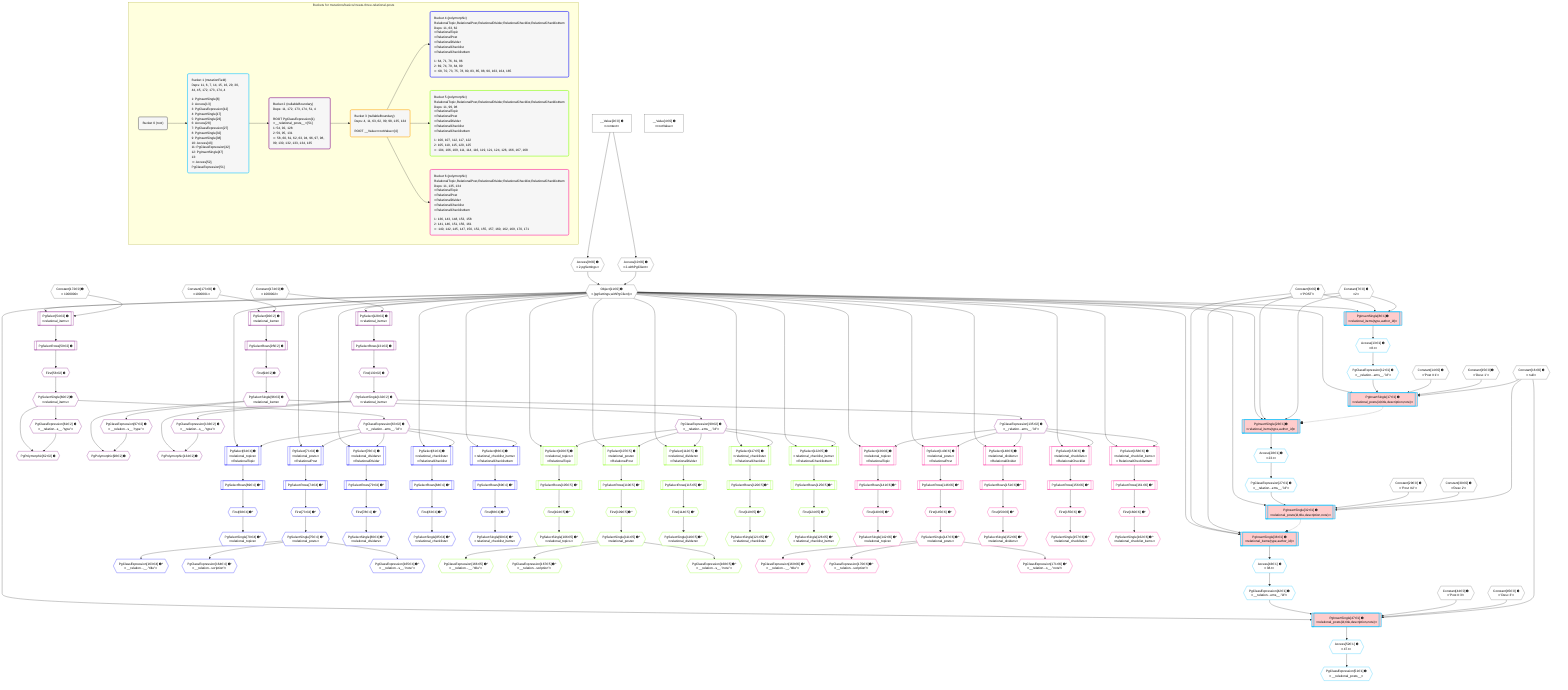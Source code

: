 %%{init: {'themeVariables': { 'fontSize': '12px'}}}%%
graph TD
    classDef path fill:#eee,stroke:#000,color:#000
    classDef plan fill:#fff,stroke-width:1px,color:#000
    classDef itemplan fill:#fff,stroke-width:2px,color:#000
    classDef unbatchedplan fill:#dff,stroke-width:1px,color:#000
    classDef sideeffectplan fill:#fcc,stroke-width:2px,color:#000
    classDef bucket fill:#f6f6f6,color:#000,stroke-width:2px,text-align:left


    %% plan dependencies
    Object11{{"Object[11∈0] ➊<br />ᐸ{pgSettings,withPgClient}ᐳ"}}:::plan
    Access9{{"Access[9∈0] ➊<br />ᐸ2.pgSettingsᐳ"}}:::plan
    Access10{{"Access[10∈0] ➊<br />ᐸ2.withPgClientᐳ"}}:::plan
    Access9 & Access10 --> Object11
    __Value2["__Value[2∈0] ➊<br />ᐸcontextᐳ"]:::plan
    __Value2 --> Access9
    __Value2 --> Access10
    __Value4["__Value[4∈0] ➊<br />ᐸrootValueᐳ"]:::plan
    Constant6{{"Constant[6∈0] ➊<br />ᐸ'POST'ᐳ"}}:::plan
    Constant7{{"Constant[7∈0] ➊<br />ᐸ2ᐳ"}}:::plan
    Constant14{{"Constant[14∈0] ➊<br />ᐸ'Post ꖛ1'ᐳ"}}:::plan
    Constant15{{"Constant[15∈0] ➊<br />ᐸ'Desc 1'ᐳ"}}:::plan
    Constant16{{"Constant[16∈0] ➊<br />ᐸnullᐳ"}}:::plan
    Constant29{{"Constant[29∈0] ➊<br />ᐸ'Post ꖛ2'ᐳ"}}:::plan
    Constant30{{"Constant[30∈0] ➊<br />ᐸ'Desc 2'ᐳ"}}:::plan
    Constant44{{"Constant[44∈0] ➊<br />ᐸ'Post ꖛ3'ᐳ"}}:::plan
    Constant45{{"Constant[45∈0] ➊<br />ᐸ'Desc 3'ᐳ"}}:::plan
    Constant172{{"Constant[172∈0] ➊<br />ᐸ1000000ᐳ"}}:::plan
    Constant173{{"Constant[173∈0] ➊<br />ᐸ1000001ᐳ"}}:::plan
    Constant174{{"Constant[174∈0] ➊<br />ᐸ1000002ᐳ"}}:::plan
    PgInsertSingle17[["PgInsertSingle[17∈1] ➊<br />ᐸrelational_posts(id,title,description,note)ᐳ"]]:::sideeffectplan
    PgClassExpression12{{"PgClassExpression[12∈1] ➊<br />ᐸ__relation...ems__.”id”ᐳ"}}:::plan
    Object11 & PgClassExpression12 & Constant14 & Constant15 & Constant16 --> PgInsertSingle17
    PgInsertSingle32[["PgInsertSingle[32∈1] ➊<br />ᐸrelational_posts(id,title,description,note)ᐳ"]]:::sideeffectplan
    PgClassExpression27{{"PgClassExpression[27∈1] ➊<br />ᐸ__relation...ems__.”id”ᐳ"}}:::plan
    Object11 & PgClassExpression27 & Constant29 & Constant30 & Constant16 --> PgInsertSingle32
    PgInsertSingle47[["PgInsertSingle[47∈1] ➊<br />ᐸrelational_posts(id,title,description,note)ᐳ"]]:::sideeffectplan
    PgClassExpression42{{"PgClassExpression[42∈1] ➊<br />ᐸ__relation...ems__.”id”ᐳ"}}:::plan
    Object11 & PgClassExpression42 & Constant44 & Constant45 & Constant16 --> PgInsertSingle47
    PgInsertSingle8[["PgInsertSingle[8∈1] ➊<br />ᐸrelational_items(type,author_id)ᐳ"]]:::sideeffectplan
    Object11 & Constant6 & Constant7 --> PgInsertSingle8
    PgInsertSingle23[["PgInsertSingle[23∈1] ➊<br />ᐸrelational_items(type,author_id)ᐳ"]]:::sideeffectplan
    Object11 & Constant6 & Constant7 --> PgInsertSingle23
    PgInsertSingle38[["PgInsertSingle[38∈1] ➊<br />ᐸrelational_items(type,author_id)ᐳ"]]:::sideeffectplan
    Object11 & Constant6 & Constant7 --> PgInsertSingle38
    Access13{{"Access[13∈1] ➊<br />ᐸ8.tᐳ"}}:::plan
    Access13 --> PgClassExpression12
    PgInsertSingle8 --> Access13
    Access28{{"Access[28∈1] ➊<br />ᐸ23.tᐳ"}}:::plan
    Access28 --> PgClassExpression27
    PgInsertSingle23 --> Access28
    Access43{{"Access[43∈1] ➊<br />ᐸ38.tᐳ"}}:::plan
    Access43 --> PgClassExpression42
    PgInsertSingle38 --> Access43
    PgClassExpression51{{"PgClassExpression[51∈1] ➊<br />ᐸ__relational_posts__ᐳ"}}:::plan
    Access52{{"Access[52∈1] ➊<br />ᐸ47.tᐳ"}}:::plan
    Access52 --> PgClassExpression51
    PgInsertSingle47 --> Access52
    PgSelect54[["PgSelect[54∈2] ➊<br />ᐸrelational_itemsᐳ"]]:::plan
    Object11 & Constant172 --> PgSelect54
    PgPolymorphic62{{"PgPolymorphic[62∈2] ➊"}}:::plan
    PgSelectSingle60{{"PgSelectSingle[60∈2] ➊<br />ᐸrelational_itemsᐳ"}}:::plan
    PgClassExpression61{{"PgClassExpression[61∈2] ➊<br />ᐸ__relation...s__.”type”ᐳ"}}:::plan
    PgSelectSingle60 & PgClassExpression61 --> PgPolymorphic62
    PgSelect92[["PgSelect[92∈2] ➊<br />ᐸrelational_itemsᐳ"]]:::plan
    Object11 & Constant173 --> PgSelect92
    PgPolymorphic98{{"PgPolymorphic[98∈2] ➊"}}:::plan
    PgSelectSingle96{{"PgSelectSingle[96∈2] ➊<br />ᐸrelational_itemsᐳ"}}:::plan
    PgClassExpression97{{"PgClassExpression[97∈2] ➊<br />ᐸ__relation...s__.”type”ᐳ"}}:::plan
    PgSelectSingle96 & PgClassExpression97 --> PgPolymorphic98
    PgSelect128[["PgSelect[128∈2] ➊<br />ᐸrelational_itemsᐳ"]]:::plan
    Object11 & Constant174 --> PgSelect128
    PgPolymorphic134{{"PgPolymorphic[134∈2] ➊"}}:::plan
    PgSelectSingle132{{"PgSelectSingle[132∈2] ➊<br />ᐸrelational_itemsᐳ"}}:::plan
    PgClassExpression133{{"PgClassExpression[133∈2] ➊<br />ᐸ__relation...s__.”type”ᐳ"}}:::plan
    PgSelectSingle132 & PgClassExpression133 --> PgPolymorphic134
    First58{{"First[58∈2] ➊"}}:::plan
    PgSelectRows59[["PgSelectRows[59∈2] ➊"]]:::plan
    PgSelectRows59 --> First58
    PgSelect54 --> PgSelectRows59
    First58 --> PgSelectSingle60
    PgSelectSingle60 --> PgClassExpression61
    PgClassExpression63{{"PgClassExpression[63∈2] ➊<br />ᐸ__relation...ems__.”id”ᐳ"}}:::plan
    PgSelectSingle60 --> PgClassExpression63
    First94{{"First[94∈2] ➊"}}:::plan
    PgSelectRows95[["PgSelectRows[95∈2] ➊"]]:::plan
    PgSelectRows95 --> First94
    PgSelect92 --> PgSelectRows95
    First94 --> PgSelectSingle96
    PgSelectSingle96 --> PgClassExpression97
    PgClassExpression99{{"PgClassExpression[99∈2] ➊<br />ᐸ__relation...ems__.”id”ᐳ"}}:::plan
    PgSelectSingle96 --> PgClassExpression99
    First130{{"First[130∈2] ➊"}}:::plan
    PgSelectRows131[["PgSelectRows[131∈2] ➊"]]:::plan
    PgSelectRows131 --> First130
    PgSelect128 --> PgSelectRows131
    First130 --> PgSelectSingle132
    PgSelectSingle132 --> PgClassExpression133
    PgClassExpression135{{"PgClassExpression[135∈2] ➊<br />ᐸ__relation...ems__.”id”ᐳ"}}:::plan
    PgSelectSingle132 --> PgClassExpression135
    PgSelect64[["PgSelect[64∈4] ➊<br />ᐸrelational_topicsᐳ<br />ᐳRelationalTopic"]]:::plan
    Object11 & PgClassExpression63 --> PgSelect64
    PgSelect71[["PgSelect[71∈4] ➊<br />ᐸrelational_postsᐳ<br />ᐳRelationalPost"]]:::plan
    Object11 & PgClassExpression63 --> PgSelect71
    PgSelect76[["PgSelect[76∈4] ➊<br />ᐸrelational_dividersᐳ<br />ᐳRelationalDivider"]]:::plan
    Object11 & PgClassExpression63 --> PgSelect76
    PgSelect81[["PgSelect[81∈4] ➊<br />ᐸrelational_checklistsᐳ<br />ᐳRelationalChecklist"]]:::plan
    Object11 & PgClassExpression63 --> PgSelect81
    PgSelect86[["PgSelect[86∈4] ➊<br />ᐸrelational_checklist_itemsᐳ<br />ᐳRelationalChecklistItem"]]:::plan
    Object11 & PgClassExpression63 --> PgSelect86
    First68{{"First[68∈4] ➊^"}}:::plan
    PgSelectRows69[["PgSelectRows[69∈4] ➊^"]]:::plan
    PgSelectRows69 --> First68
    PgSelect64 --> PgSelectRows69
    PgSelectSingle70{{"PgSelectSingle[70∈4] ➊^<br />ᐸrelational_topicsᐳ"}}:::plan
    First68 --> PgSelectSingle70
    First73{{"First[73∈4] ➊^"}}:::plan
    PgSelectRows74[["PgSelectRows[74∈4] ➊^"]]:::plan
    PgSelectRows74 --> First73
    PgSelect71 --> PgSelectRows74
    PgSelectSingle75{{"PgSelectSingle[75∈4] ➊^<br />ᐸrelational_postsᐳ"}}:::plan
    First73 --> PgSelectSingle75
    First78{{"First[78∈4] ➊^"}}:::plan
    PgSelectRows79[["PgSelectRows[79∈4] ➊^"]]:::plan
    PgSelectRows79 --> First78
    PgSelect76 --> PgSelectRows79
    PgSelectSingle80{{"PgSelectSingle[80∈4] ➊^<br />ᐸrelational_dividersᐳ"}}:::plan
    First78 --> PgSelectSingle80
    First83{{"First[83∈4] ➊^"}}:::plan
    PgSelectRows84[["PgSelectRows[84∈4] ➊^"]]:::plan
    PgSelectRows84 --> First83
    PgSelect81 --> PgSelectRows84
    PgSelectSingle85{{"PgSelectSingle[85∈4] ➊^<br />ᐸrelational_checklistsᐳ"}}:::plan
    First83 --> PgSelectSingle85
    First88{{"First[88∈4] ➊^"}}:::plan
    PgSelectRows89[["PgSelectRows[89∈4] ➊^"]]:::plan
    PgSelectRows89 --> First88
    PgSelect86 --> PgSelectRows89
    PgSelectSingle90{{"PgSelectSingle[90∈4] ➊^<br />ᐸrelational_checklist_itemsᐳ"}}:::plan
    First88 --> PgSelectSingle90
    PgClassExpression163{{"PgClassExpression[163∈4] ➊^<br />ᐸ__relation...__.”title”ᐳ"}}:::plan
    PgSelectSingle75 --> PgClassExpression163
    PgClassExpression164{{"PgClassExpression[164∈4] ➊^<br />ᐸ__relation...scription”ᐳ"}}:::plan
    PgSelectSingle75 --> PgClassExpression164
    PgClassExpression165{{"PgClassExpression[165∈4] ➊^<br />ᐸ__relation...s__.”note”ᐳ"}}:::plan
    PgSelectSingle75 --> PgClassExpression165
    PgSelect100[["PgSelect[100∈5] ➊<br />ᐸrelational_topicsᐳ<br />ᐳRelationalTopic"]]:::plan
    Object11 & PgClassExpression99 --> PgSelect100
    PgSelect107[["PgSelect[107∈5] ➊<br />ᐸrelational_postsᐳ<br />ᐳRelationalPost"]]:::plan
    Object11 & PgClassExpression99 --> PgSelect107
    PgSelect112[["PgSelect[112∈5] ➊<br />ᐸrelational_dividersᐳ<br />ᐳRelationalDivider"]]:::plan
    Object11 & PgClassExpression99 --> PgSelect112
    PgSelect117[["PgSelect[117∈5] ➊<br />ᐸrelational_checklistsᐳ<br />ᐳRelationalChecklist"]]:::plan
    Object11 & PgClassExpression99 --> PgSelect117
    PgSelect122[["PgSelect[122∈5] ➊<br />ᐸrelational_checklist_itemsᐳ<br />ᐳRelationalChecklistItem"]]:::plan
    Object11 & PgClassExpression99 --> PgSelect122
    First104{{"First[104∈5] ➊^"}}:::plan
    PgSelectRows105[["PgSelectRows[105∈5] ➊^"]]:::plan
    PgSelectRows105 --> First104
    PgSelect100 --> PgSelectRows105
    PgSelectSingle106{{"PgSelectSingle[106∈5] ➊^<br />ᐸrelational_topicsᐳ"}}:::plan
    First104 --> PgSelectSingle106
    First109{{"First[109∈5] ➊^"}}:::plan
    PgSelectRows110[["PgSelectRows[110∈5] ➊^"]]:::plan
    PgSelectRows110 --> First109
    PgSelect107 --> PgSelectRows110
    PgSelectSingle111{{"PgSelectSingle[111∈5] ➊^<br />ᐸrelational_postsᐳ"}}:::plan
    First109 --> PgSelectSingle111
    First114{{"First[114∈5] ➊^"}}:::plan
    PgSelectRows115[["PgSelectRows[115∈5] ➊^"]]:::plan
    PgSelectRows115 --> First114
    PgSelect112 --> PgSelectRows115
    PgSelectSingle116{{"PgSelectSingle[116∈5] ➊^<br />ᐸrelational_dividersᐳ"}}:::plan
    First114 --> PgSelectSingle116
    First119{{"First[119∈5] ➊^"}}:::plan
    PgSelectRows120[["PgSelectRows[120∈5] ➊^"]]:::plan
    PgSelectRows120 --> First119
    PgSelect117 --> PgSelectRows120
    PgSelectSingle121{{"PgSelectSingle[121∈5] ➊^<br />ᐸrelational_checklistsᐳ"}}:::plan
    First119 --> PgSelectSingle121
    First124{{"First[124∈5] ➊^"}}:::plan
    PgSelectRows125[["PgSelectRows[125∈5] ➊^"]]:::plan
    PgSelectRows125 --> First124
    PgSelect122 --> PgSelectRows125
    PgSelectSingle126{{"PgSelectSingle[126∈5] ➊^<br />ᐸrelational_checklist_itemsᐳ"}}:::plan
    First124 --> PgSelectSingle126
    PgClassExpression166{{"PgClassExpression[166∈5] ➊^<br />ᐸ__relation...__.”title”ᐳ"}}:::plan
    PgSelectSingle111 --> PgClassExpression166
    PgClassExpression167{{"PgClassExpression[167∈5] ➊^<br />ᐸ__relation...scription”ᐳ"}}:::plan
    PgSelectSingle111 --> PgClassExpression167
    PgClassExpression168{{"PgClassExpression[168∈5] ➊^<br />ᐸ__relation...s__.”note”ᐳ"}}:::plan
    PgSelectSingle111 --> PgClassExpression168
    PgSelect136[["PgSelect[136∈6] ➊<br />ᐸrelational_topicsᐳ<br />ᐳRelationalTopic"]]:::plan
    Object11 & PgClassExpression135 --> PgSelect136
    PgSelect143[["PgSelect[143∈6] ➊<br />ᐸrelational_postsᐳ<br />ᐳRelationalPost"]]:::plan
    Object11 & PgClassExpression135 --> PgSelect143
    PgSelect148[["PgSelect[148∈6] ➊<br />ᐸrelational_dividersᐳ<br />ᐳRelationalDivider"]]:::plan
    Object11 & PgClassExpression135 --> PgSelect148
    PgSelect153[["PgSelect[153∈6] ➊<br />ᐸrelational_checklistsᐳ<br />ᐳRelationalChecklist"]]:::plan
    Object11 & PgClassExpression135 --> PgSelect153
    PgSelect158[["PgSelect[158∈6] ➊<br />ᐸrelational_checklist_itemsᐳ<br />ᐳRelationalChecklistItem"]]:::plan
    Object11 & PgClassExpression135 --> PgSelect158
    First140{{"First[140∈6] ➊^"}}:::plan
    PgSelectRows141[["PgSelectRows[141∈6] ➊^"]]:::plan
    PgSelectRows141 --> First140
    PgSelect136 --> PgSelectRows141
    PgSelectSingle142{{"PgSelectSingle[142∈6] ➊^<br />ᐸrelational_topicsᐳ"}}:::plan
    First140 --> PgSelectSingle142
    First145{{"First[145∈6] ➊^"}}:::plan
    PgSelectRows146[["PgSelectRows[146∈6] ➊^"]]:::plan
    PgSelectRows146 --> First145
    PgSelect143 --> PgSelectRows146
    PgSelectSingle147{{"PgSelectSingle[147∈6] ➊^<br />ᐸrelational_postsᐳ"}}:::plan
    First145 --> PgSelectSingle147
    First150{{"First[150∈6] ➊^"}}:::plan
    PgSelectRows151[["PgSelectRows[151∈6] ➊^"]]:::plan
    PgSelectRows151 --> First150
    PgSelect148 --> PgSelectRows151
    PgSelectSingle152{{"PgSelectSingle[152∈6] ➊^<br />ᐸrelational_dividersᐳ"}}:::plan
    First150 --> PgSelectSingle152
    First155{{"First[155∈6] ➊^"}}:::plan
    PgSelectRows156[["PgSelectRows[156∈6] ➊^"]]:::plan
    PgSelectRows156 --> First155
    PgSelect153 --> PgSelectRows156
    PgSelectSingle157{{"PgSelectSingle[157∈6] ➊^<br />ᐸrelational_checklistsᐳ"}}:::plan
    First155 --> PgSelectSingle157
    First160{{"First[160∈6] ➊^"}}:::plan
    PgSelectRows161[["PgSelectRows[161∈6] ➊^"]]:::plan
    PgSelectRows161 --> First160
    PgSelect158 --> PgSelectRows161
    PgSelectSingle162{{"PgSelectSingle[162∈6] ➊^<br />ᐸrelational_checklist_itemsᐳ"}}:::plan
    First160 --> PgSelectSingle162
    PgClassExpression169{{"PgClassExpression[169∈6] ➊^<br />ᐸ__relation...__.”title”ᐳ"}}:::plan
    PgSelectSingle147 --> PgClassExpression169
    PgClassExpression170{{"PgClassExpression[170∈6] ➊^<br />ᐸ__relation...scription”ᐳ"}}:::plan
    PgSelectSingle147 --> PgClassExpression170
    PgClassExpression171{{"PgClassExpression[171∈6] ➊^<br />ᐸ__relation...s__.”note”ᐳ"}}:::plan
    PgSelectSingle147 --> PgClassExpression171

    %% define steps

    %% implicit side effects
    PgInsertSingle17 -.-o PgInsertSingle23
    PgInsertSingle32 -.-o PgInsertSingle38

    subgraph "Buckets for mutations/basics/create-three-relational-posts"
    Bucket0("Bucket 0 (root)"):::bucket
    classDef bucket0 stroke:#696969
    class Bucket0,__Value2,__Value4,Constant6,Constant7,Access9,Access10,Object11,Constant14,Constant15,Constant16,Constant29,Constant30,Constant44,Constant45,Constant172,Constant173,Constant174 bucket0
    Bucket1("Bucket 1 (mutationField)<br />Deps: 11, 6, 7, 14, 15, 16, 29, 30, 44, 45, 172, 173, 174, 4<br /><br />1: PgInsertSingle[8]<br />2: Access[13]<br />3: PgClassExpression[12]<br />4: PgInsertSingle[17]<br />5: PgInsertSingle[23]<br />6: Access[28]<br />7: PgClassExpression[27]<br />8: PgInsertSingle[32]<br />9: PgInsertSingle[38]<br />10: Access[43]<br />11: PgClassExpression[42]<br />12: PgInsertSingle[47]<br />13: <br />ᐳ: Access[52], PgClassExpression[51]"):::bucket
    classDef bucket1 stroke:#00bfff
    class Bucket1,PgInsertSingle8,PgClassExpression12,Access13,PgInsertSingle17,PgInsertSingle23,PgClassExpression27,Access28,PgInsertSingle32,PgInsertSingle38,PgClassExpression42,Access43,PgInsertSingle47,PgClassExpression51,Access52 bucket1
    Bucket2("Bucket 2 (nullableBoundary)<br />Deps: 11, 172, 173, 174, 51, 4<br /><br />ROOT PgClassExpression{1}ᐸ__relational_posts__ᐳ[51]<br />1: 54, 92, 128<br />2: 59, 95, 131<br />ᐳ: 58, 60, 61, 62, 63, 94, 96, 97, 98, 99, 130, 132, 133, 134, 135"):::bucket
    classDef bucket2 stroke:#7f007f
    class Bucket2,PgSelect54,First58,PgSelectRows59,PgSelectSingle60,PgClassExpression61,PgPolymorphic62,PgClassExpression63,PgSelect92,First94,PgSelectRows95,PgSelectSingle96,PgClassExpression97,PgPolymorphic98,PgClassExpression99,PgSelect128,First130,PgSelectRows131,PgSelectSingle132,PgClassExpression133,PgPolymorphic134,PgClassExpression135 bucket2
    Bucket3("Bucket 3 (nullableBoundary)<br />Deps: 4, 11, 63, 62, 99, 98, 135, 134<br /><br />ROOT __ValueᐸrootValueᐳ[4]"):::bucket
    classDef bucket3 stroke:#ffa500
    class Bucket3 bucket3
    Bucket4("Bucket 4 (polymorphic)<br />RelationalTopic,RelationalPost,RelationalDivider,RelationalChecklist,RelationalChecklistItem<br />Deps: 11, 63, 62<br />ᐳRelationalTopic<br />ᐳRelationalPost<br />ᐳRelationalDivider<br />ᐳRelationalChecklist<br />ᐳRelationalChecklistItem<br /><br />1: 64, 71, 76, 81, 86<br />2: 69, 74, 79, 84, 89<br />ᐳ: 68, 70, 73, 75, 78, 80, 83, 85, 88, 90, 163, 164, 165"):::bucket
    classDef bucket4 stroke:#0000ff
    class Bucket4,PgSelect64,First68,PgSelectRows69,PgSelectSingle70,PgSelect71,First73,PgSelectRows74,PgSelectSingle75,PgSelect76,First78,PgSelectRows79,PgSelectSingle80,PgSelect81,First83,PgSelectRows84,PgSelectSingle85,PgSelect86,First88,PgSelectRows89,PgSelectSingle90,PgClassExpression163,PgClassExpression164,PgClassExpression165 bucket4
    Bucket5("Bucket 5 (polymorphic)<br />RelationalTopic,RelationalPost,RelationalDivider,RelationalChecklist,RelationalChecklistItem<br />Deps: 11, 99, 98<br />ᐳRelationalTopic<br />ᐳRelationalPost<br />ᐳRelationalDivider<br />ᐳRelationalChecklist<br />ᐳRelationalChecklistItem<br /><br />1: 100, 107, 112, 117, 122<br />2: 105, 110, 115, 120, 125<br />ᐳ: 104, 106, 109, 111, 114, 116, 119, 121, 124, 126, 166, 167, 168"):::bucket
    classDef bucket5 stroke:#7fff00
    class Bucket5,PgSelect100,First104,PgSelectRows105,PgSelectSingle106,PgSelect107,First109,PgSelectRows110,PgSelectSingle111,PgSelect112,First114,PgSelectRows115,PgSelectSingle116,PgSelect117,First119,PgSelectRows120,PgSelectSingle121,PgSelect122,First124,PgSelectRows125,PgSelectSingle126,PgClassExpression166,PgClassExpression167,PgClassExpression168 bucket5
    Bucket6("Bucket 6 (polymorphic)<br />RelationalTopic,RelationalPost,RelationalDivider,RelationalChecklist,RelationalChecklistItem<br />Deps: 11, 135, 134<br />ᐳRelationalTopic<br />ᐳRelationalPost<br />ᐳRelationalDivider<br />ᐳRelationalChecklist<br />ᐳRelationalChecklistItem<br /><br />1: 136, 143, 148, 153, 158<br />2: 141, 146, 151, 156, 161<br />ᐳ: 140, 142, 145, 147, 150, 152, 155, 157, 160, 162, 169, 170, 171"):::bucket
    classDef bucket6 stroke:#ff1493
    class Bucket6,PgSelect136,First140,PgSelectRows141,PgSelectSingle142,PgSelect143,First145,PgSelectRows146,PgSelectSingle147,PgSelect148,First150,PgSelectRows151,PgSelectSingle152,PgSelect153,First155,PgSelectRows156,PgSelectSingle157,PgSelect158,First160,PgSelectRows161,PgSelectSingle162,PgClassExpression169,PgClassExpression170,PgClassExpression171 bucket6
    Bucket0 --> Bucket1
    Bucket1 --> Bucket2
    Bucket2 --> Bucket3
    Bucket3 --> Bucket4 & Bucket5 & Bucket6
    end